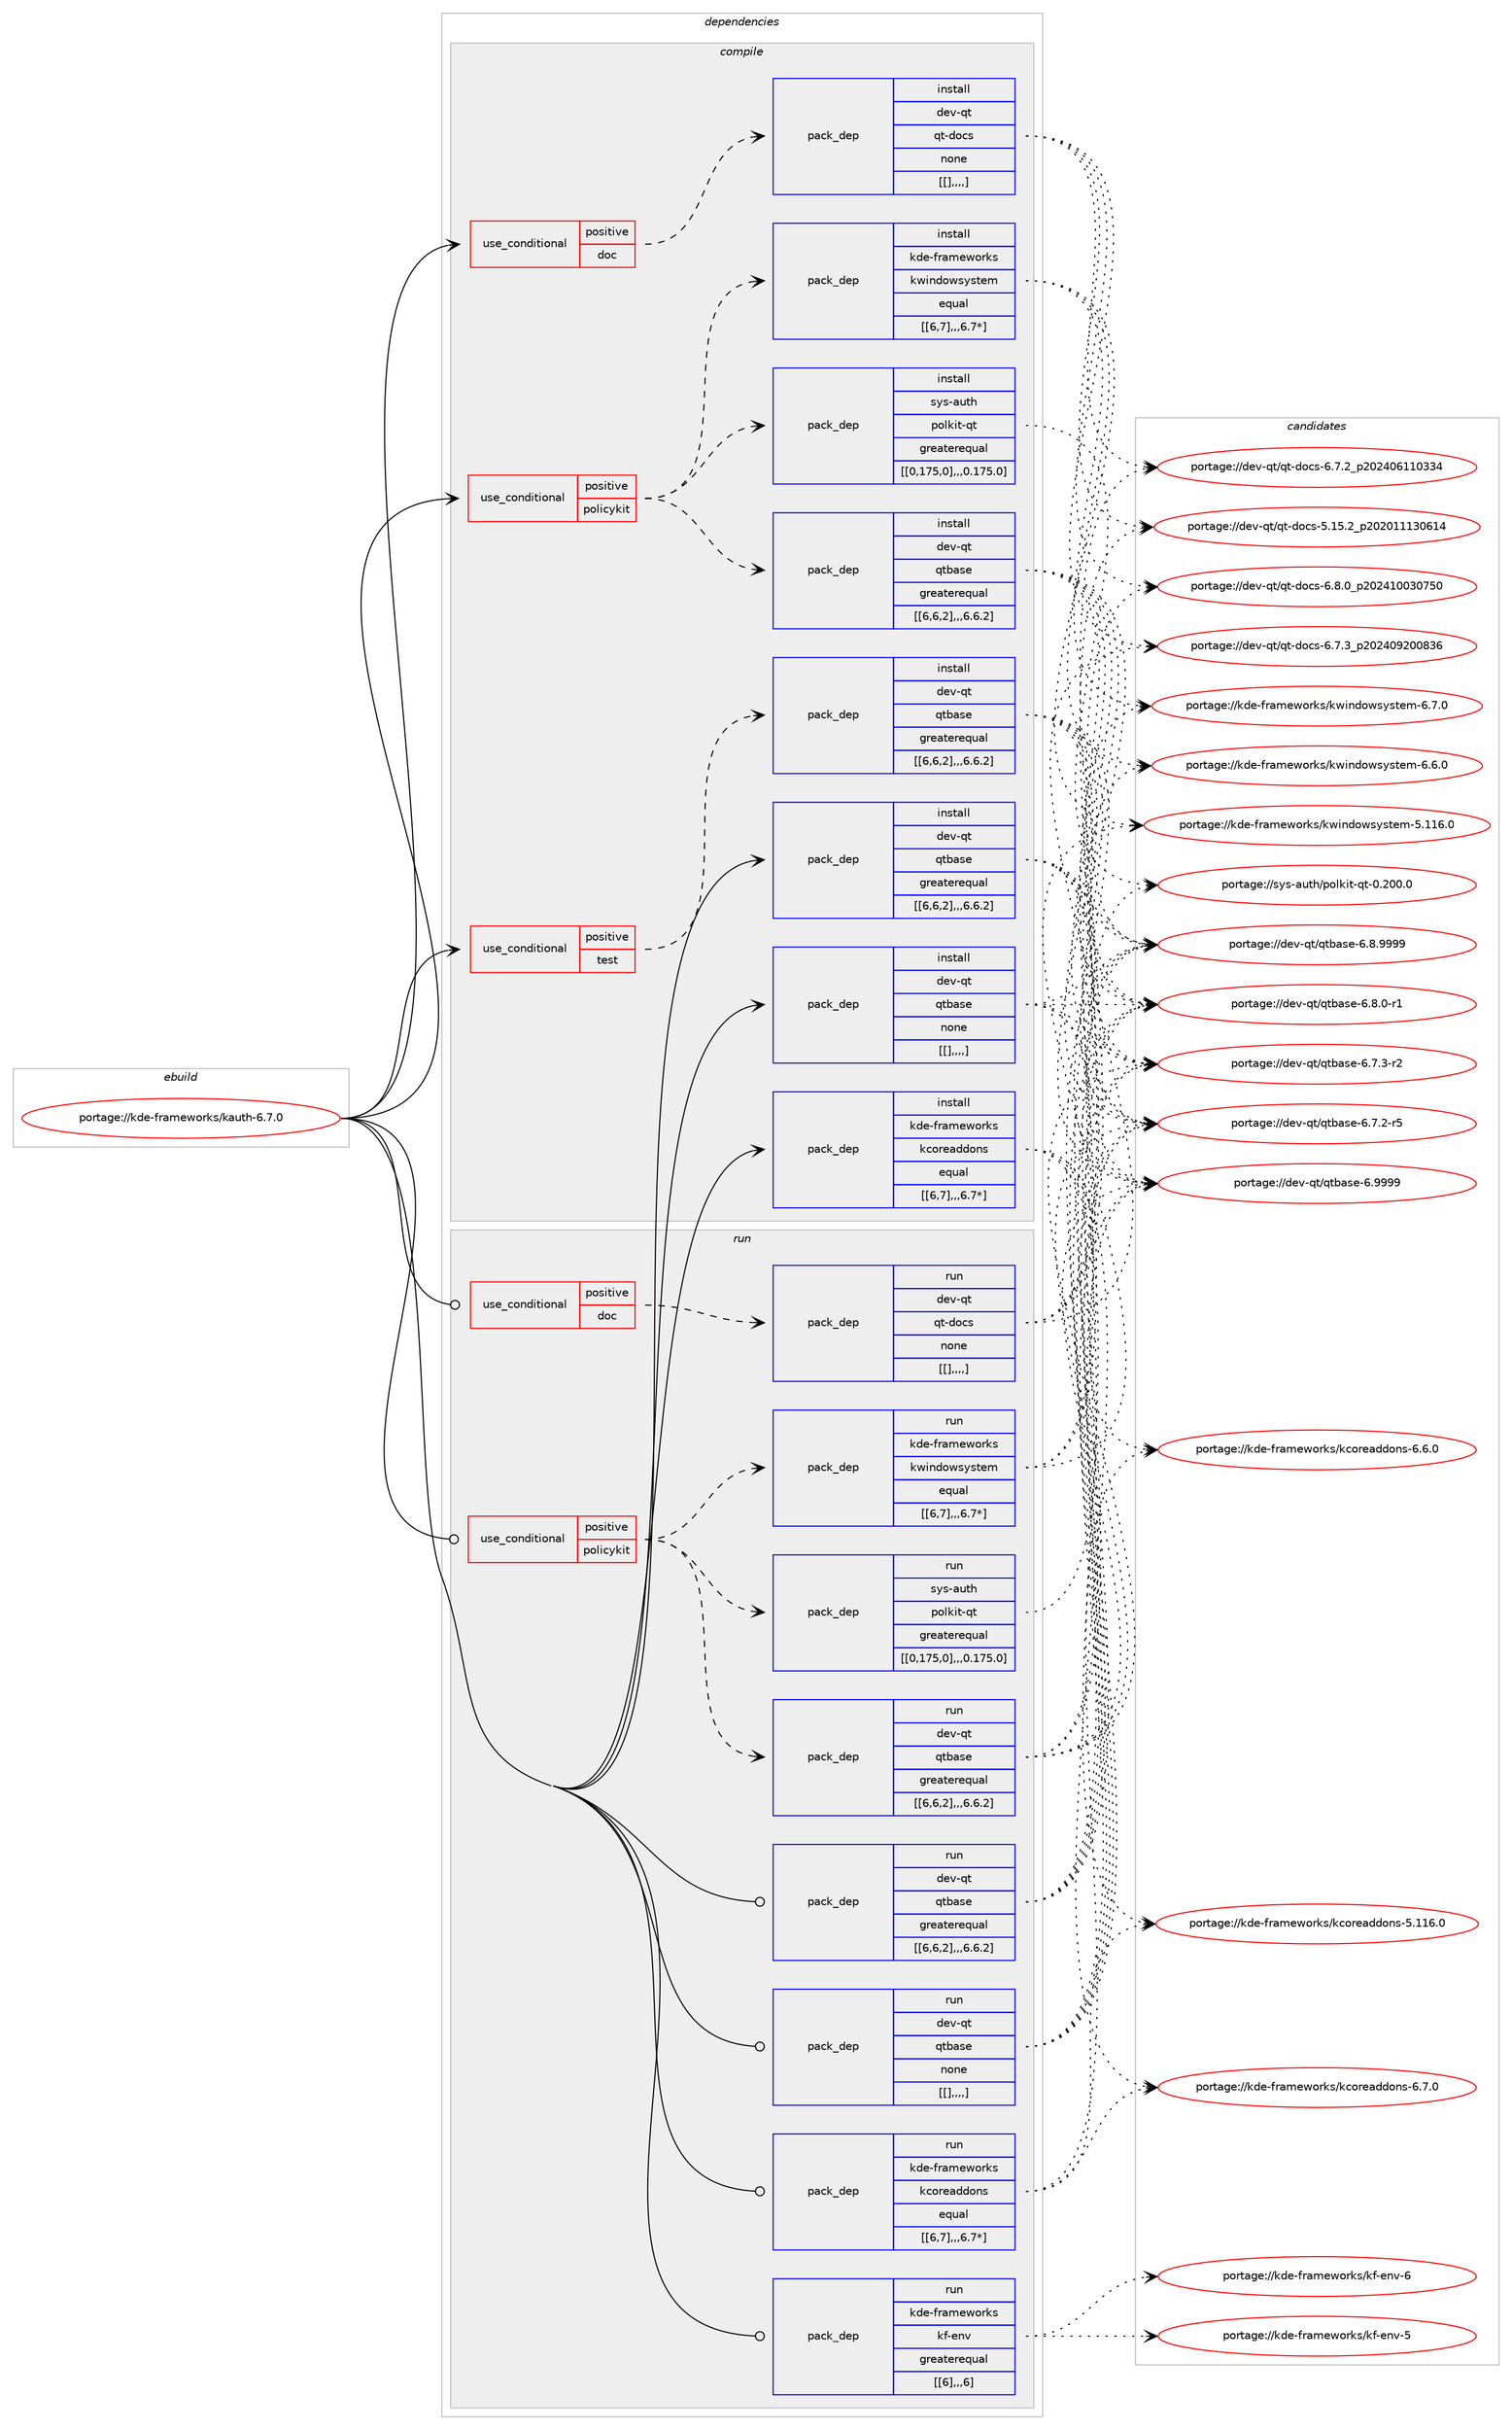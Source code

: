 digraph prolog {

# *************
# Graph options
# *************

newrank=true;
concentrate=true;
compound=true;
graph [rankdir=LR,fontname=Helvetica,fontsize=10,ranksep=1.5];#, ranksep=2.5, nodesep=0.2];
edge  [arrowhead=vee];
node  [fontname=Helvetica,fontsize=10];

# **********
# The ebuild
# **********

subgraph cluster_leftcol {
color=gray;
label=<<i>ebuild</i>>;
id [label="portage://kde-frameworks/kauth-6.7.0", color=red, width=4, href="../kde-frameworks/kauth-6.7.0.svg"];
}

# ****************
# The dependencies
# ****************

subgraph cluster_midcol {
color=gray;
label=<<i>dependencies</i>>;
subgraph cluster_compile {
fillcolor="#eeeeee";
style=filled;
label=<<i>compile</i>>;
subgraph cond72920 {
dependency282422 [label=<<TABLE BORDER="0" CELLBORDER="1" CELLSPACING="0" CELLPADDING="4"><TR><TD ROWSPAN="3" CELLPADDING="10">use_conditional</TD></TR><TR><TD>positive</TD></TR><TR><TD>doc</TD></TR></TABLE>>, shape=none, color=red];
subgraph pack207231 {
dependency282492 [label=<<TABLE BORDER="0" CELLBORDER="1" CELLSPACING="0" CELLPADDING="4" WIDTH="220"><TR><TD ROWSPAN="6" CELLPADDING="30">pack_dep</TD></TR><TR><TD WIDTH="110">install</TD></TR><TR><TD>dev-qt</TD></TR><TR><TD>qt-docs</TD></TR><TR><TD>none</TD></TR><TR><TD>[[],,,,]</TD></TR></TABLE>>, shape=none, color=blue];
}
dependency282422:e -> dependency282492:w [weight=20,style="dashed",arrowhead="vee"];
}
id:e -> dependency282422:w [weight=20,style="solid",arrowhead="vee"];
subgraph cond72928 {
dependency282523 [label=<<TABLE BORDER="0" CELLBORDER="1" CELLSPACING="0" CELLPADDING="4"><TR><TD ROWSPAN="3" CELLPADDING="10">use_conditional</TD></TR><TR><TD>positive</TD></TR><TR><TD>policykit</TD></TR></TABLE>>, shape=none, color=red];
subgraph pack207311 {
dependency282549 [label=<<TABLE BORDER="0" CELLBORDER="1" CELLSPACING="0" CELLPADDING="4" WIDTH="220"><TR><TD ROWSPAN="6" CELLPADDING="30">pack_dep</TD></TR><TR><TD WIDTH="110">install</TD></TR><TR><TD>dev-qt</TD></TR><TR><TD>qtbase</TD></TR><TR><TD>greaterequal</TD></TR><TR><TD>[[6,6,2],,,6.6.2]</TD></TR></TABLE>>, shape=none, color=blue];
}
dependency282523:e -> dependency282549:w [weight=20,style="dashed",arrowhead="vee"];
subgraph pack207372 {
dependency282596 [label=<<TABLE BORDER="0" CELLBORDER="1" CELLSPACING="0" CELLPADDING="4" WIDTH="220"><TR><TD ROWSPAN="6" CELLPADDING="30">pack_dep</TD></TR><TR><TD WIDTH="110">install</TD></TR><TR><TD>kde-frameworks</TD></TR><TR><TD>kwindowsystem</TD></TR><TR><TD>equal</TD></TR><TR><TD>[[6,7],,,6.7*]</TD></TR></TABLE>>, shape=none, color=blue];
}
dependency282523:e -> dependency282596:w [weight=20,style="dashed",arrowhead="vee"];
subgraph pack207386 {
dependency282626 [label=<<TABLE BORDER="0" CELLBORDER="1" CELLSPACING="0" CELLPADDING="4" WIDTH="220"><TR><TD ROWSPAN="6" CELLPADDING="30">pack_dep</TD></TR><TR><TD WIDTH="110">install</TD></TR><TR><TD>sys-auth</TD></TR><TR><TD>polkit-qt</TD></TR><TR><TD>greaterequal</TD></TR><TR><TD>[[0,175,0],,,0.175.0]</TD></TR></TABLE>>, shape=none, color=blue];
}
dependency282523:e -> dependency282626:w [weight=20,style="dashed",arrowhead="vee"];
}
id:e -> dependency282523:w [weight=20,style="solid",arrowhead="vee"];
subgraph cond72937 {
dependency282655 [label=<<TABLE BORDER="0" CELLBORDER="1" CELLSPACING="0" CELLPADDING="4"><TR><TD ROWSPAN="3" CELLPADDING="10">use_conditional</TD></TR><TR><TD>positive</TD></TR><TR><TD>test</TD></TR></TABLE>>, shape=none, color=red];
subgraph pack207430 {
dependency282658 [label=<<TABLE BORDER="0" CELLBORDER="1" CELLSPACING="0" CELLPADDING="4" WIDTH="220"><TR><TD ROWSPAN="6" CELLPADDING="30">pack_dep</TD></TR><TR><TD WIDTH="110">install</TD></TR><TR><TD>dev-qt</TD></TR><TR><TD>qtbase</TD></TR><TR><TD>greaterequal</TD></TR><TR><TD>[[6,6,2],,,6.6.2]</TD></TR></TABLE>>, shape=none, color=blue];
}
dependency282655:e -> dependency282658:w [weight=20,style="dashed",arrowhead="vee"];
}
id:e -> dependency282655:w [weight=20,style="solid",arrowhead="vee"];
subgraph pack207444 {
dependency282675 [label=<<TABLE BORDER="0" CELLBORDER="1" CELLSPACING="0" CELLPADDING="4" WIDTH="220"><TR><TD ROWSPAN="6" CELLPADDING="30">pack_dep</TD></TR><TR><TD WIDTH="110">install</TD></TR><TR><TD>dev-qt</TD></TR><TR><TD>qtbase</TD></TR><TR><TD>greaterequal</TD></TR><TR><TD>[[6,6,2],,,6.6.2]</TD></TR></TABLE>>, shape=none, color=blue];
}
id:e -> dependency282675:w [weight=20,style="solid",arrowhead="vee"];
subgraph pack207455 {
dependency282717 [label=<<TABLE BORDER="0" CELLBORDER="1" CELLSPACING="0" CELLPADDING="4" WIDTH="220"><TR><TD ROWSPAN="6" CELLPADDING="30">pack_dep</TD></TR><TR><TD WIDTH="110">install</TD></TR><TR><TD>dev-qt</TD></TR><TR><TD>qtbase</TD></TR><TR><TD>none</TD></TR><TR><TD>[[],,,,]</TD></TR></TABLE>>, shape=none, color=blue];
}
id:e -> dependency282717:w [weight=20,style="solid",arrowhead="vee"];
subgraph pack207486 {
dependency282736 [label=<<TABLE BORDER="0" CELLBORDER="1" CELLSPACING="0" CELLPADDING="4" WIDTH="220"><TR><TD ROWSPAN="6" CELLPADDING="30">pack_dep</TD></TR><TR><TD WIDTH="110">install</TD></TR><TR><TD>kde-frameworks</TD></TR><TR><TD>kcoreaddons</TD></TR><TR><TD>equal</TD></TR><TR><TD>[[6,7],,,6.7*]</TD></TR></TABLE>>, shape=none, color=blue];
}
id:e -> dependency282736:w [weight=20,style="solid",arrowhead="vee"];
}
subgraph cluster_compileandrun {
fillcolor="#eeeeee";
style=filled;
label=<<i>compile and run</i>>;
}
subgraph cluster_run {
fillcolor="#eeeeee";
style=filled;
label=<<i>run</i>>;
subgraph cond72948 {
dependency282757 [label=<<TABLE BORDER="0" CELLBORDER="1" CELLSPACING="0" CELLPADDING="4"><TR><TD ROWSPAN="3" CELLPADDING="10">use_conditional</TD></TR><TR><TD>positive</TD></TR><TR><TD>doc</TD></TR></TABLE>>, shape=none, color=red];
subgraph pack207523 {
dependency282791 [label=<<TABLE BORDER="0" CELLBORDER="1" CELLSPACING="0" CELLPADDING="4" WIDTH="220"><TR><TD ROWSPAN="6" CELLPADDING="30">pack_dep</TD></TR><TR><TD WIDTH="110">run</TD></TR><TR><TD>dev-qt</TD></TR><TR><TD>qt-docs</TD></TR><TR><TD>none</TD></TR><TR><TD>[[],,,,]</TD></TR></TABLE>>, shape=none, color=blue];
}
dependency282757:e -> dependency282791:w [weight=20,style="dashed",arrowhead="vee"];
}
id:e -> dependency282757:w [weight=20,style="solid",arrowhead="odot"];
subgraph cond72954 {
dependency282834 [label=<<TABLE BORDER="0" CELLBORDER="1" CELLSPACING="0" CELLPADDING="4"><TR><TD ROWSPAN="3" CELLPADDING="10">use_conditional</TD></TR><TR><TD>positive</TD></TR><TR><TD>policykit</TD></TR></TABLE>>, shape=none, color=red];
subgraph pack207602 {
dependency282851 [label=<<TABLE BORDER="0" CELLBORDER="1" CELLSPACING="0" CELLPADDING="4" WIDTH="220"><TR><TD ROWSPAN="6" CELLPADDING="30">pack_dep</TD></TR><TR><TD WIDTH="110">run</TD></TR><TR><TD>dev-qt</TD></TR><TR><TD>qtbase</TD></TR><TR><TD>greaterequal</TD></TR><TR><TD>[[6,6,2],,,6.6.2]</TD></TR></TABLE>>, shape=none, color=blue];
}
dependency282834:e -> dependency282851:w [weight=20,style="dashed",arrowhead="vee"];
subgraph pack207624 {
dependency282886 [label=<<TABLE BORDER="0" CELLBORDER="1" CELLSPACING="0" CELLPADDING="4" WIDTH="220"><TR><TD ROWSPAN="6" CELLPADDING="30">pack_dep</TD></TR><TR><TD WIDTH="110">run</TD></TR><TR><TD>kde-frameworks</TD></TR><TR><TD>kwindowsystem</TD></TR><TR><TD>equal</TD></TR><TR><TD>[[6,7],,,6.7*]</TD></TR></TABLE>>, shape=none, color=blue];
}
dependency282834:e -> dependency282886:w [weight=20,style="dashed",arrowhead="vee"];
subgraph pack207670 {
dependency282920 [label=<<TABLE BORDER="0" CELLBORDER="1" CELLSPACING="0" CELLPADDING="4" WIDTH="220"><TR><TD ROWSPAN="6" CELLPADDING="30">pack_dep</TD></TR><TR><TD WIDTH="110">run</TD></TR><TR><TD>sys-auth</TD></TR><TR><TD>polkit-qt</TD></TR><TR><TD>greaterequal</TD></TR><TR><TD>[[0,175,0],,,0.175.0]</TD></TR></TABLE>>, shape=none, color=blue];
}
dependency282834:e -> dependency282920:w [weight=20,style="dashed",arrowhead="vee"];
}
id:e -> dependency282834:w [weight=20,style="solid",arrowhead="odot"];
subgraph pack207698 {
dependency282951 [label=<<TABLE BORDER="0" CELLBORDER="1" CELLSPACING="0" CELLPADDING="4" WIDTH="220"><TR><TD ROWSPAN="6" CELLPADDING="30">pack_dep</TD></TR><TR><TD WIDTH="110">run</TD></TR><TR><TD>dev-qt</TD></TR><TR><TD>qtbase</TD></TR><TR><TD>greaterequal</TD></TR><TR><TD>[[6,6,2],,,6.6.2]</TD></TR></TABLE>>, shape=none, color=blue];
}
id:e -> dependency282951:w [weight=20,style="solid",arrowhead="odot"];
subgraph pack207729 {
dependency282985 [label=<<TABLE BORDER="0" CELLBORDER="1" CELLSPACING="0" CELLPADDING="4" WIDTH="220"><TR><TD ROWSPAN="6" CELLPADDING="30">pack_dep</TD></TR><TR><TD WIDTH="110">run</TD></TR><TR><TD>dev-qt</TD></TR><TR><TD>qtbase</TD></TR><TR><TD>none</TD></TR><TR><TD>[[],,,,]</TD></TR></TABLE>>, shape=none, color=blue];
}
id:e -> dependency282985:w [weight=20,style="solid",arrowhead="odot"];
subgraph pack207739 {
dependency283006 [label=<<TABLE BORDER="0" CELLBORDER="1" CELLSPACING="0" CELLPADDING="4" WIDTH="220"><TR><TD ROWSPAN="6" CELLPADDING="30">pack_dep</TD></TR><TR><TD WIDTH="110">run</TD></TR><TR><TD>kde-frameworks</TD></TR><TR><TD>kcoreaddons</TD></TR><TR><TD>equal</TD></TR><TR><TD>[[6,7],,,6.7*]</TD></TR></TABLE>>, shape=none, color=blue];
}
id:e -> dependency283006:w [weight=20,style="solid",arrowhead="odot"];
subgraph pack207751 {
dependency283045 [label=<<TABLE BORDER="0" CELLBORDER="1" CELLSPACING="0" CELLPADDING="4" WIDTH="220"><TR><TD ROWSPAN="6" CELLPADDING="30">pack_dep</TD></TR><TR><TD WIDTH="110">run</TD></TR><TR><TD>kde-frameworks</TD></TR><TR><TD>kf-env</TD></TR><TR><TD>greaterequal</TD></TR><TR><TD>[[6],,,6]</TD></TR></TABLE>>, shape=none, color=blue];
}
id:e -> dependency283045:w [weight=20,style="solid",arrowhead="odot"];
}
}

# **************
# The candidates
# **************

subgraph cluster_choices {
rank=same;
color=gray;
label=<<i>candidates</i>>;

subgraph choice206240 {
color=black;
nodesep=1;
choice1001011184511311647113116451001119911545544656464895112504850524948485148555348 [label="portage://dev-qt/qt-docs-6.8.0_p202410030750", color=red, width=4,href="../dev-qt/qt-docs-6.8.0_p202410030750.svg"];
choice1001011184511311647113116451001119911545544655465195112504850524857504848565154 [label="portage://dev-qt/qt-docs-6.7.3_p202409200836", color=red, width=4,href="../dev-qt/qt-docs-6.7.3_p202409200836.svg"];
choice1001011184511311647113116451001119911545544655465095112504850524854494948515152 [label="portage://dev-qt/qt-docs-6.7.2_p202406110334", color=red, width=4,href="../dev-qt/qt-docs-6.7.2_p202406110334.svg"];
choice100101118451131164711311645100111991154553464953465095112504850484949495148544952 [label="portage://dev-qt/qt-docs-5.15.2_p202011130614", color=red, width=4,href="../dev-qt/qt-docs-5.15.2_p202011130614.svg"];
dependency282492:e -> choice1001011184511311647113116451001119911545544656464895112504850524948485148555348:w [style=dotted,weight="100"];
dependency282492:e -> choice1001011184511311647113116451001119911545544655465195112504850524857504848565154:w [style=dotted,weight="100"];
dependency282492:e -> choice1001011184511311647113116451001119911545544655465095112504850524854494948515152:w [style=dotted,weight="100"];
dependency282492:e -> choice100101118451131164711311645100111991154553464953465095112504850484949495148544952:w [style=dotted,weight="100"];
}
subgraph choice206347 {
color=black;
nodesep=1;
choice1001011184511311647113116989711510145544657575757 [label="portage://dev-qt/qtbase-6.9999", color=red, width=4,href="../dev-qt/qtbase-6.9999.svg"];
choice10010111845113116471131169897115101455446564657575757 [label="portage://dev-qt/qtbase-6.8.9999", color=red, width=4,href="../dev-qt/qtbase-6.8.9999.svg"];
choice100101118451131164711311698971151014554465646484511449 [label="portage://dev-qt/qtbase-6.8.0-r1", color=red, width=4,href="../dev-qt/qtbase-6.8.0-r1.svg"];
choice100101118451131164711311698971151014554465546514511450 [label="portage://dev-qt/qtbase-6.7.3-r2", color=red, width=4,href="../dev-qt/qtbase-6.7.3-r2.svg"];
choice100101118451131164711311698971151014554465546504511453 [label="portage://dev-qt/qtbase-6.7.2-r5", color=red, width=4,href="../dev-qt/qtbase-6.7.2-r5.svg"];
dependency282549:e -> choice1001011184511311647113116989711510145544657575757:w [style=dotted,weight="100"];
dependency282549:e -> choice10010111845113116471131169897115101455446564657575757:w [style=dotted,weight="100"];
dependency282549:e -> choice100101118451131164711311698971151014554465646484511449:w [style=dotted,weight="100"];
dependency282549:e -> choice100101118451131164711311698971151014554465546514511450:w [style=dotted,weight="100"];
dependency282549:e -> choice100101118451131164711311698971151014554465546504511453:w [style=dotted,weight="100"];
}
subgraph choice206358 {
color=black;
nodesep=1;
choice107100101451021149710910111911111410711547107119105110100111119115121115116101109455446554648 [label="portage://kde-frameworks/kwindowsystem-6.7.0", color=red, width=4,href="../kde-frameworks/kwindowsystem-6.7.0.svg"];
choice107100101451021149710910111911111410711547107119105110100111119115121115116101109455446544648 [label="portage://kde-frameworks/kwindowsystem-6.6.0", color=red, width=4,href="../kde-frameworks/kwindowsystem-6.6.0.svg"];
choice1071001014510211497109101119111114107115471071191051101001111191151211151161011094553464949544648 [label="portage://kde-frameworks/kwindowsystem-5.116.0", color=red, width=4,href="../kde-frameworks/kwindowsystem-5.116.0.svg"];
dependency282596:e -> choice107100101451021149710910111911111410711547107119105110100111119115121115116101109455446554648:w [style=dotted,weight="100"];
dependency282596:e -> choice107100101451021149710910111911111410711547107119105110100111119115121115116101109455446544648:w [style=dotted,weight="100"];
dependency282596:e -> choice1071001014510211497109101119111114107115471071191051101001111191151211151161011094553464949544648:w [style=dotted,weight="100"];
}
subgraph choice206532 {
color=black;
nodesep=1;
choice115121115459711711610447112111108107105116451131164548465048484648 [label="portage://sys-auth/polkit-qt-0.200.0", color=red, width=4,href="../sys-auth/polkit-qt-0.200.0.svg"];
dependency282626:e -> choice115121115459711711610447112111108107105116451131164548465048484648:w [style=dotted,weight="100"];
}
subgraph choice206566 {
color=black;
nodesep=1;
choice1001011184511311647113116989711510145544657575757 [label="portage://dev-qt/qtbase-6.9999", color=red, width=4,href="../dev-qt/qtbase-6.9999.svg"];
choice10010111845113116471131169897115101455446564657575757 [label="portage://dev-qt/qtbase-6.8.9999", color=red, width=4,href="../dev-qt/qtbase-6.8.9999.svg"];
choice100101118451131164711311698971151014554465646484511449 [label="portage://dev-qt/qtbase-6.8.0-r1", color=red, width=4,href="../dev-qt/qtbase-6.8.0-r1.svg"];
choice100101118451131164711311698971151014554465546514511450 [label="portage://dev-qt/qtbase-6.7.3-r2", color=red, width=4,href="../dev-qt/qtbase-6.7.3-r2.svg"];
choice100101118451131164711311698971151014554465546504511453 [label="portage://dev-qt/qtbase-6.7.2-r5", color=red, width=4,href="../dev-qt/qtbase-6.7.2-r5.svg"];
dependency282658:e -> choice1001011184511311647113116989711510145544657575757:w [style=dotted,weight="100"];
dependency282658:e -> choice10010111845113116471131169897115101455446564657575757:w [style=dotted,weight="100"];
dependency282658:e -> choice100101118451131164711311698971151014554465646484511449:w [style=dotted,weight="100"];
dependency282658:e -> choice100101118451131164711311698971151014554465546514511450:w [style=dotted,weight="100"];
dependency282658:e -> choice100101118451131164711311698971151014554465546504511453:w [style=dotted,weight="100"];
}
subgraph choice206619 {
color=black;
nodesep=1;
choice1001011184511311647113116989711510145544657575757 [label="portage://dev-qt/qtbase-6.9999", color=red, width=4,href="../dev-qt/qtbase-6.9999.svg"];
choice10010111845113116471131169897115101455446564657575757 [label="portage://dev-qt/qtbase-6.8.9999", color=red, width=4,href="../dev-qt/qtbase-6.8.9999.svg"];
choice100101118451131164711311698971151014554465646484511449 [label="portage://dev-qt/qtbase-6.8.0-r1", color=red, width=4,href="../dev-qt/qtbase-6.8.0-r1.svg"];
choice100101118451131164711311698971151014554465546514511450 [label="portage://dev-qt/qtbase-6.7.3-r2", color=red, width=4,href="../dev-qt/qtbase-6.7.3-r2.svg"];
choice100101118451131164711311698971151014554465546504511453 [label="portage://dev-qt/qtbase-6.7.2-r5", color=red, width=4,href="../dev-qt/qtbase-6.7.2-r5.svg"];
dependency282675:e -> choice1001011184511311647113116989711510145544657575757:w [style=dotted,weight="100"];
dependency282675:e -> choice10010111845113116471131169897115101455446564657575757:w [style=dotted,weight="100"];
dependency282675:e -> choice100101118451131164711311698971151014554465646484511449:w [style=dotted,weight="100"];
dependency282675:e -> choice100101118451131164711311698971151014554465546514511450:w [style=dotted,weight="100"];
dependency282675:e -> choice100101118451131164711311698971151014554465546504511453:w [style=dotted,weight="100"];
}
subgraph choice206731 {
color=black;
nodesep=1;
choice1001011184511311647113116989711510145544657575757 [label="portage://dev-qt/qtbase-6.9999", color=red, width=4,href="../dev-qt/qtbase-6.9999.svg"];
choice10010111845113116471131169897115101455446564657575757 [label="portage://dev-qt/qtbase-6.8.9999", color=red, width=4,href="../dev-qt/qtbase-6.8.9999.svg"];
choice100101118451131164711311698971151014554465646484511449 [label="portage://dev-qt/qtbase-6.8.0-r1", color=red, width=4,href="../dev-qt/qtbase-6.8.0-r1.svg"];
choice100101118451131164711311698971151014554465546514511450 [label="portage://dev-qt/qtbase-6.7.3-r2", color=red, width=4,href="../dev-qt/qtbase-6.7.3-r2.svg"];
choice100101118451131164711311698971151014554465546504511453 [label="portage://dev-qt/qtbase-6.7.2-r5", color=red, width=4,href="../dev-qt/qtbase-6.7.2-r5.svg"];
dependency282717:e -> choice1001011184511311647113116989711510145544657575757:w [style=dotted,weight="100"];
dependency282717:e -> choice10010111845113116471131169897115101455446564657575757:w [style=dotted,weight="100"];
dependency282717:e -> choice100101118451131164711311698971151014554465646484511449:w [style=dotted,weight="100"];
dependency282717:e -> choice100101118451131164711311698971151014554465546514511450:w [style=dotted,weight="100"];
dependency282717:e -> choice100101118451131164711311698971151014554465546504511453:w [style=dotted,weight="100"];
}
subgraph choice206740 {
color=black;
nodesep=1;
choice1071001014510211497109101119111114107115471079911111410197100100111110115455446554648 [label="portage://kde-frameworks/kcoreaddons-6.7.0", color=red, width=4,href="../kde-frameworks/kcoreaddons-6.7.0.svg"];
choice1071001014510211497109101119111114107115471079911111410197100100111110115455446544648 [label="portage://kde-frameworks/kcoreaddons-6.6.0", color=red, width=4,href="../kde-frameworks/kcoreaddons-6.6.0.svg"];
choice10710010145102114971091011191111141071154710799111114101971001001111101154553464949544648 [label="portage://kde-frameworks/kcoreaddons-5.116.0", color=red, width=4,href="../kde-frameworks/kcoreaddons-5.116.0.svg"];
dependency282736:e -> choice1071001014510211497109101119111114107115471079911111410197100100111110115455446554648:w [style=dotted,weight="100"];
dependency282736:e -> choice1071001014510211497109101119111114107115471079911111410197100100111110115455446544648:w [style=dotted,weight="100"];
dependency282736:e -> choice10710010145102114971091011191111141071154710799111114101971001001111101154553464949544648:w [style=dotted,weight="100"];
}
subgraph choice206746 {
color=black;
nodesep=1;
choice1001011184511311647113116451001119911545544656464895112504850524948485148555348 [label="portage://dev-qt/qt-docs-6.8.0_p202410030750", color=red, width=4,href="../dev-qt/qt-docs-6.8.0_p202410030750.svg"];
choice1001011184511311647113116451001119911545544655465195112504850524857504848565154 [label="portage://dev-qt/qt-docs-6.7.3_p202409200836", color=red, width=4,href="../dev-qt/qt-docs-6.7.3_p202409200836.svg"];
choice1001011184511311647113116451001119911545544655465095112504850524854494948515152 [label="portage://dev-qt/qt-docs-6.7.2_p202406110334", color=red, width=4,href="../dev-qt/qt-docs-6.7.2_p202406110334.svg"];
choice100101118451131164711311645100111991154553464953465095112504850484949495148544952 [label="portage://dev-qt/qt-docs-5.15.2_p202011130614", color=red, width=4,href="../dev-qt/qt-docs-5.15.2_p202011130614.svg"];
dependency282791:e -> choice1001011184511311647113116451001119911545544656464895112504850524948485148555348:w [style=dotted,weight="100"];
dependency282791:e -> choice1001011184511311647113116451001119911545544655465195112504850524857504848565154:w [style=dotted,weight="100"];
dependency282791:e -> choice1001011184511311647113116451001119911545544655465095112504850524854494948515152:w [style=dotted,weight="100"];
dependency282791:e -> choice100101118451131164711311645100111991154553464953465095112504850484949495148544952:w [style=dotted,weight="100"];
}
subgraph choice206757 {
color=black;
nodesep=1;
choice1001011184511311647113116989711510145544657575757 [label="portage://dev-qt/qtbase-6.9999", color=red, width=4,href="../dev-qt/qtbase-6.9999.svg"];
choice10010111845113116471131169897115101455446564657575757 [label="portage://dev-qt/qtbase-6.8.9999", color=red, width=4,href="../dev-qt/qtbase-6.8.9999.svg"];
choice100101118451131164711311698971151014554465646484511449 [label="portage://dev-qt/qtbase-6.8.0-r1", color=red, width=4,href="../dev-qt/qtbase-6.8.0-r1.svg"];
choice100101118451131164711311698971151014554465546514511450 [label="portage://dev-qt/qtbase-6.7.3-r2", color=red, width=4,href="../dev-qt/qtbase-6.7.3-r2.svg"];
choice100101118451131164711311698971151014554465546504511453 [label="portage://dev-qt/qtbase-6.7.2-r5", color=red, width=4,href="../dev-qt/qtbase-6.7.2-r5.svg"];
dependency282851:e -> choice1001011184511311647113116989711510145544657575757:w [style=dotted,weight="100"];
dependency282851:e -> choice10010111845113116471131169897115101455446564657575757:w [style=dotted,weight="100"];
dependency282851:e -> choice100101118451131164711311698971151014554465646484511449:w [style=dotted,weight="100"];
dependency282851:e -> choice100101118451131164711311698971151014554465546514511450:w [style=dotted,weight="100"];
dependency282851:e -> choice100101118451131164711311698971151014554465546504511453:w [style=dotted,weight="100"];
}
subgraph choice206765 {
color=black;
nodesep=1;
choice107100101451021149710910111911111410711547107119105110100111119115121115116101109455446554648 [label="portage://kde-frameworks/kwindowsystem-6.7.0", color=red, width=4,href="../kde-frameworks/kwindowsystem-6.7.0.svg"];
choice107100101451021149710910111911111410711547107119105110100111119115121115116101109455446544648 [label="portage://kde-frameworks/kwindowsystem-6.6.0", color=red, width=4,href="../kde-frameworks/kwindowsystem-6.6.0.svg"];
choice1071001014510211497109101119111114107115471071191051101001111191151211151161011094553464949544648 [label="portage://kde-frameworks/kwindowsystem-5.116.0", color=red, width=4,href="../kde-frameworks/kwindowsystem-5.116.0.svg"];
dependency282886:e -> choice107100101451021149710910111911111410711547107119105110100111119115121115116101109455446554648:w [style=dotted,weight="100"];
dependency282886:e -> choice107100101451021149710910111911111410711547107119105110100111119115121115116101109455446544648:w [style=dotted,weight="100"];
dependency282886:e -> choice1071001014510211497109101119111114107115471071191051101001111191151211151161011094553464949544648:w [style=dotted,weight="100"];
}
subgraph choice206771 {
color=black;
nodesep=1;
choice115121115459711711610447112111108107105116451131164548465048484648 [label="portage://sys-auth/polkit-qt-0.200.0", color=red, width=4,href="../sys-auth/polkit-qt-0.200.0.svg"];
dependency282920:e -> choice115121115459711711610447112111108107105116451131164548465048484648:w [style=dotted,weight="100"];
}
subgraph choice206774 {
color=black;
nodesep=1;
choice1001011184511311647113116989711510145544657575757 [label="portage://dev-qt/qtbase-6.9999", color=red, width=4,href="../dev-qt/qtbase-6.9999.svg"];
choice10010111845113116471131169897115101455446564657575757 [label="portage://dev-qt/qtbase-6.8.9999", color=red, width=4,href="../dev-qt/qtbase-6.8.9999.svg"];
choice100101118451131164711311698971151014554465646484511449 [label="portage://dev-qt/qtbase-6.8.0-r1", color=red, width=4,href="../dev-qt/qtbase-6.8.0-r1.svg"];
choice100101118451131164711311698971151014554465546514511450 [label="portage://dev-qt/qtbase-6.7.3-r2", color=red, width=4,href="../dev-qt/qtbase-6.7.3-r2.svg"];
choice100101118451131164711311698971151014554465546504511453 [label="portage://dev-qt/qtbase-6.7.2-r5", color=red, width=4,href="../dev-qt/qtbase-6.7.2-r5.svg"];
dependency282951:e -> choice1001011184511311647113116989711510145544657575757:w [style=dotted,weight="100"];
dependency282951:e -> choice10010111845113116471131169897115101455446564657575757:w [style=dotted,weight="100"];
dependency282951:e -> choice100101118451131164711311698971151014554465646484511449:w [style=dotted,weight="100"];
dependency282951:e -> choice100101118451131164711311698971151014554465546514511450:w [style=dotted,weight="100"];
dependency282951:e -> choice100101118451131164711311698971151014554465546504511453:w [style=dotted,weight="100"];
}
subgraph choice206780 {
color=black;
nodesep=1;
choice1001011184511311647113116989711510145544657575757 [label="portage://dev-qt/qtbase-6.9999", color=red, width=4,href="../dev-qt/qtbase-6.9999.svg"];
choice10010111845113116471131169897115101455446564657575757 [label="portage://dev-qt/qtbase-6.8.9999", color=red, width=4,href="../dev-qt/qtbase-6.8.9999.svg"];
choice100101118451131164711311698971151014554465646484511449 [label="portage://dev-qt/qtbase-6.8.0-r1", color=red, width=4,href="../dev-qt/qtbase-6.8.0-r1.svg"];
choice100101118451131164711311698971151014554465546514511450 [label="portage://dev-qt/qtbase-6.7.3-r2", color=red, width=4,href="../dev-qt/qtbase-6.7.3-r2.svg"];
choice100101118451131164711311698971151014554465546504511453 [label="portage://dev-qt/qtbase-6.7.2-r5", color=red, width=4,href="../dev-qt/qtbase-6.7.2-r5.svg"];
dependency282985:e -> choice1001011184511311647113116989711510145544657575757:w [style=dotted,weight="100"];
dependency282985:e -> choice10010111845113116471131169897115101455446564657575757:w [style=dotted,weight="100"];
dependency282985:e -> choice100101118451131164711311698971151014554465646484511449:w [style=dotted,weight="100"];
dependency282985:e -> choice100101118451131164711311698971151014554465546514511450:w [style=dotted,weight="100"];
dependency282985:e -> choice100101118451131164711311698971151014554465546504511453:w [style=dotted,weight="100"];
}
subgraph choice206822 {
color=black;
nodesep=1;
choice1071001014510211497109101119111114107115471079911111410197100100111110115455446554648 [label="portage://kde-frameworks/kcoreaddons-6.7.0", color=red, width=4,href="../kde-frameworks/kcoreaddons-6.7.0.svg"];
choice1071001014510211497109101119111114107115471079911111410197100100111110115455446544648 [label="portage://kde-frameworks/kcoreaddons-6.6.0", color=red, width=4,href="../kde-frameworks/kcoreaddons-6.6.0.svg"];
choice10710010145102114971091011191111141071154710799111114101971001001111101154553464949544648 [label="portage://kde-frameworks/kcoreaddons-5.116.0", color=red, width=4,href="../kde-frameworks/kcoreaddons-5.116.0.svg"];
dependency283006:e -> choice1071001014510211497109101119111114107115471079911111410197100100111110115455446554648:w [style=dotted,weight="100"];
dependency283006:e -> choice1071001014510211497109101119111114107115471079911111410197100100111110115455446544648:w [style=dotted,weight="100"];
dependency283006:e -> choice10710010145102114971091011191111141071154710799111114101971001001111101154553464949544648:w [style=dotted,weight="100"];
}
subgraph choice206877 {
color=black;
nodesep=1;
choice107100101451021149710910111911111410711547107102451011101184554 [label="portage://kde-frameworks/kf-env-6", color=red, width=4,href="../kde-frameworks/kf-env-6.svg"];
choice107100101451021149710910111911111410711547107102451011101184553 [label="portage://kde-frameworks/kf-env-5", color=red, width=4,href="../kde-frameworks/kf-env-5.svg"];
dependency283045:e -> choice107100101451021149710910111911111410711547107102451011101184554:w [style=dotted,weight="100"];
dependency283045:e -> choice107100101451021149710910111911111410711547107102451011101184553:w [style=dotted,weight="100"];
}
}

}
